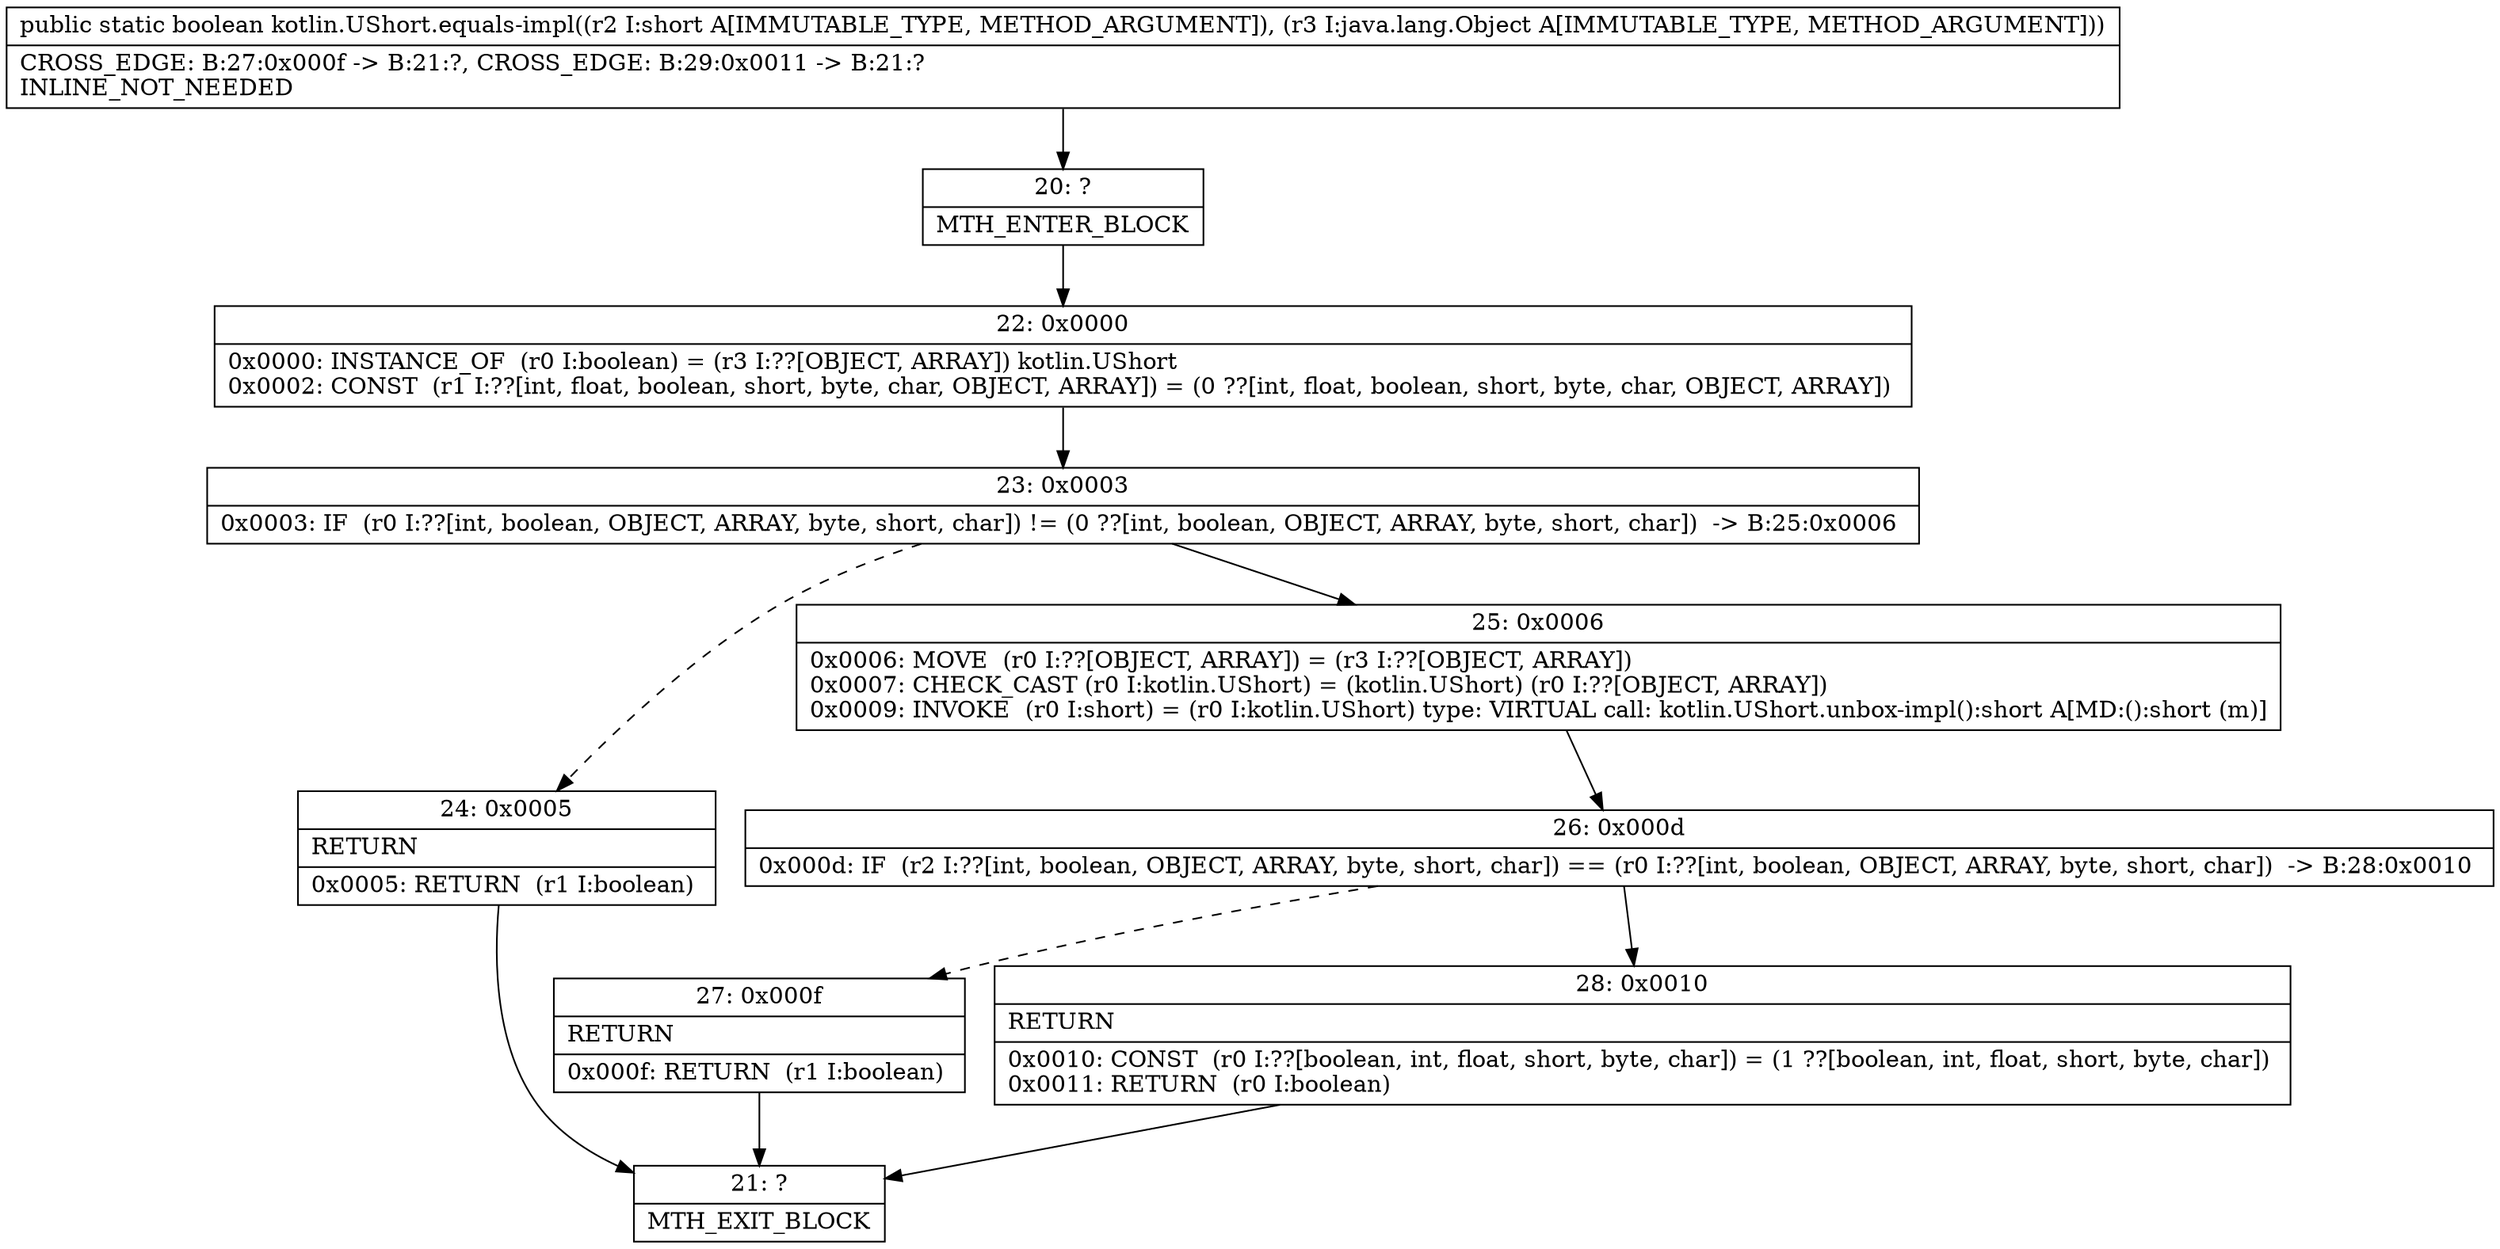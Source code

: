 digraph "CFG forkotlin.UShort.equals\-impl(SLjava\/lang\/Object;)Z" {
Node_20 [shape=record,label="{20\:\ ?|MTH_ENTER_BLOCK\l}"];
Node_22 [shape=record,label="{22\:\ 0x0000|0x0000: INSTANCE_OF  (r0 I:boolean) = (r3 I:??[OBJECT, ARRAY]) kotlin.UShort \l0x0002: CONST  (r1 I:??[int, float, boolean, short, byte, char, OBJECT, ARRAY]) = (0 ??[int, float, boolean, short, byte, char, OBJECT, ARRAY]) \l}"];
Node_23 [shape=record,label="{23\:\ 0x0003|0x0003: IF  (r0 I:??[int, boolean, OBJECT, ARRAY, byte, short, char]) != (0 ??[int, boolean, OBJECT, ARRAY, byte, short, char])  \-\> B:25:0x0006 \l}"];
Node_24 [shape=record,label="{24\:\ 0x0005|RETURN\l|0x0005: RETURN  (r1 I:boolean) \l}"];
Node_21 [shape=record,label="{21\:\ ?|MTH_EXIT_BLOCK\l}"];
Node_25 [shape=record,label="{25\:\ 0x0006|0x0006: MOVE  (r0 I:??[OBJECT, ARRAY]) = (r3 I:??[OBJECT, ARRAY]) \l0x0007: CHECK_CAST (r0 I:kotlin.UShort) = (kotlin.UShort) (r0 I:??[OBJECT, ARRAY]) \l0x0009: INVOKE  (r0 I:short) = (r0 I:kotlin.UShort) type: VIRTUAL call: kotlin.UShort.unbox\-impl():short A[MD:():short (m)]\l}"];
Node_26 [shape=record,label="{26\:\ 0x000d|0x000d: IF  (r2 I:??[int, boolean, OBJECT, ARRAY, byte, short, char]) == (r0 I:??[int, boolean, OBJECT, ARRAY, byte, short, char])  \-\> B:28:0x0010 \l}"];
Node_27 [shape=record,label="{27\:\ 0x000f|RETURN\l|0x000f: RETURN  (r1 I:boolean) \l}"];
Node_28 [shape=record,label="{28\:\ 0x0010|RETURN\l|0x0010: CONST  (r0 I:??[boolean, int, float, short, byte, char]) = (1 ??[boolean, int, float, short, byte, char]) \l0x0011: RETURN  (r0 I:boolean) \l}"];
MethodNode[shape=record,label="{public static boolean kotlin.UShort.equals\-impl((r2 I:short A[IMMUTABLE_TYPE, METHOD_ARGUMENT]), (r3 I:java.lang.Object A[IMMUTABLE_TYPE, METHOD_ARGUMENT]))  | CROSS_EDGE: B:27:0x000f \-\> B:21:?, CROSS_EDGE: B:29:0x0011 \-\> B:21:?\lINLINE_NOT_NEEDED\l}"];
MethodNode -> Node_20;Node_20 -> Node_22;
Node_22 -> Node_23;
Node_23 -> Node_24[style=dashed];
Node_23 -> Node_25;
Node_24 -> Node_21;
Node_25 -> Node_26;
Node_26 -> Node_27[style=dashed];
Node_26 -> Node_28;
Node_27 -> Node_21;
Node_28 -> Node_21;
}


